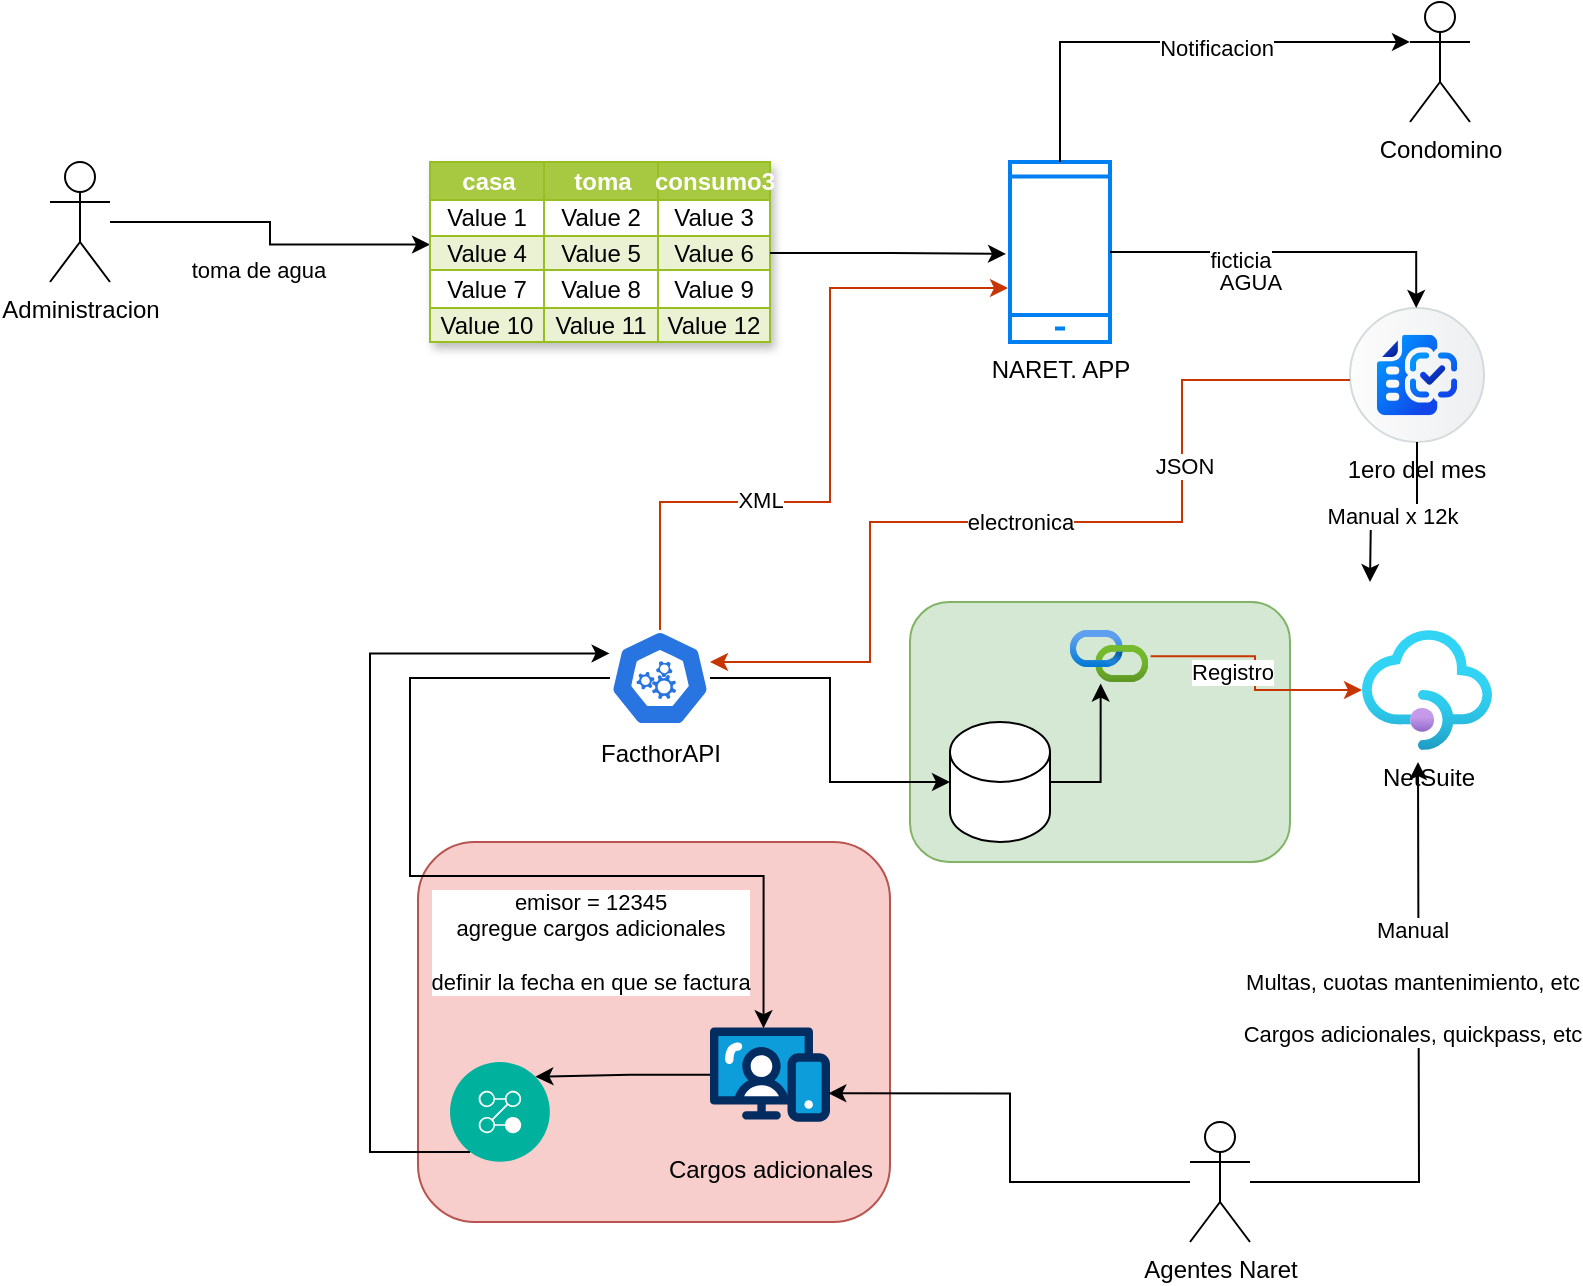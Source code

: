 <mxfile version="28.2.3">
  <diagram name="Page-1" id="op40LLZUEOIVbdoKdECT">
    <mxGraphModel dx="885" dy="503" grid="1" gridSize="10" guides="1" tooltips="1" connect="1" arrows="1" fold="1" page="1" pageScale="1" pageWidth="850" pageHeight="1100" math="0" shadow="0">
      <root>
        <mxCell id="0" />
        <mxCell id="1" parent="0" />
        <mxCell id="HyX5QL3Xb5OBpIaI5bPw-65" value="" style="rounded=1;whiteSpace=wrap;html=1;fillColor=#d5e8d4;strokeColor=#82b366;" vertex="1" parent="1">
          <mxGeometry x="500" y="310" width="190" height="130" as="geometry" />
        </mxCell>
        <mxCell id="HyX5QL3Xb5OBpIaI5bPw-64" value="" style="rounded=1;whiteSpace=wrap;html=1;fillColor=#f8cecc;strokeColor=#b85450;" vertex="1" parent="1">
          <mxGeometry x="254" y="430" width="236" height="190" as="geometry" />
        </mxCell>
        <mxCell id="HyX5QL3Xb5OBpIaI5bPw-24" style="edgeStyle=orthogonalEdgeStyle;rounded=0;orthogonalLoop=1;jettySize=auto;html=1;entryX=0;entryY=0.25;entryDx=0;entryDy=0;" edge="1" parent="1" source="HyX5QL3Xb5OBpIaI5bPw-1" target="HyX5QL3Xb5OBpIaI5bPw-12">
          <mxGeometry relative="1" as="geometry" />
        </mxCell>
        <mxCell id="HyX5QL3Xb5OBpIaI5bPw-25" value="toma de agua" style="edgeLabel;html=1;align=center;verticalAlign=middle;resizable=0;points=[];" vertex="1" connectable="0" parent="HyX5QL3Xb5OBpIaI5bPw-24">
          <mxGeometry x="-0.138" y="2" relative="1" as="geometry">
            <mxPoint y="26" as="offset" />
          </mxGeometry>
        </mxCell>
        <mxCell id="HyX5QL3Xb5OBpIaI5bPw-1" value="Administracion" style="shape=umlActor;verticalLabelPosition=bottom;verticalAlign=top;html=1;outlineConnect=0;" vertex="1" parent="1">
          <mxGeometry x="70" y="90" width="30" height="60" as="geometry" />
        </mxCell>
        <mxCell id="HyX5QL3Xb5OBpIaI5bPw-2" value="NARET. APP" style="html=1;verticalLabelPosition=bottom;align=center;labelBackgroundColor=#ffffff;verticalAlign=top;strokeWidth=2;strokeColor=#0080F0;shadow=0;dashed=0;shape=mxgraph.ios7.icons.smartphone;" vertex="1" parent="1">
          <mxGeometry x="550" y="90" width="50" height="90" as="geometry" />
        </mxCell>
        <mxCell id="HyX5QL3Xb5OBpIaI5bPw-3" value="Assets" style="childLayout=tableLayout;recursiveResize=0;strokeColor=#98bf21;fillColor=#A7C942;shadow=1;" vertex="1" parent="1">
          <mxGeometry x="260" y="90" width="170" height="90" as="geometry" />
        </mxCell>
        <mxCell id="HyX5QL3Xb5OBpIaI5bPw-4" style="shape=tableRow;horizontal=0;startSize=0;swimlaneHead=0;swimlaneBody=0;top=0;left=0;bottom=0;right=0;dropTarget=0;collapsible=0;recursiveResize=0;expand=0;fontStyle=0;strokeColor=inherit;fillColor=#ffffff;" vertex="1" parent="HyX5QL3Xb5OBpIaI5bPw-3">
          <mxGeometry width="170" height="19" as="geometry" />
        </mxCell>
        <mxCell id="HyX5QL3Xb5OBpIaI5bPw-5" value="casa" style="connectable=0;recursiveResize=0;strokeColor=inherit;fillColor=#A7C942;align=center;fontStyle=1;fontColor=#FFFFFF;html=1;" vertex="1" parent="HyX5QL3Xb5OBpIaI5bPw-4">
          <mxGeometry width="57" height="19" as="geometry">
            <mxRectangle width="57" height="19" as="alternateBounds" />
          </mxGeometry>
        </mxCell>
        <mxCell id="HyX5QL3Xb5OBpIaI5bPw-6" value="toma" style="connectable=0;recursiveResize=0;strokeColor=inherit;fillColor=#A7C942;align=center;fontStyle=1;fontColor=#FFFFFF;html=1;" vertex="1" parent="HyX5QL3Xb5OBpIaI5bPw-4">
          <mxGeometry x="57" width="57" height="19" as="geometry">
            <mxRectangle width="57" height="19" as="alternateBounds" />
          </mxGeometry>
        </mxCell>
        <mxCell id="HyX5QL3Xb5OBpIaI5bPw-7" value="consumo3" style="connectable=0;recursiveResize=0;strokeColor=inherit;fillColor=#A7C942;align=center;fontStyle=1;fontColor=#FFFFFF;html=1;" vertex="1" parent="HyX5QL3Xb5OBpIaI5bPw-4">
          <mxGeometry x="114" width="56" height="19" as="geometry">
            <mxRectangle width="56" height="19" as="alternateBounds" />
          </mxGeometry>
        </mxCell>
        <mxCell id="HyX5QL3Xb5OBpIaI5bPw-8" value="" style="shape=tableRow;horizontal=0;startSize=0;swimlaneHead=0;swimlaneBody=0;top=0;left=0;bottom=0;right=0;dropTarget=0;collapsible=0;recursiveResize=0;expand=0;fontStyle=0;strokeColor=inherit;fillColor=#ffffff;" vertex="1" parent="HyX5QL3Xb5OBpIaI5bPw-3">
          <mxGeometry y="19" width="170" height="18" as="geometry" />
        </mxCell>
        <mxCell id="HyX5QL3Xb5OBpIaI5bPw-9" value="Value 1" style="connectable=0;recursiveResize=0;strokeColor=inherit;fillColor=inherit;align=center;whiteSpace=wrap;html=1;" vertex="1" parent="HyX5QL3Xb5OBpIaI5bPw-8">
          <mxGeometry width="57" height="18" as="geometry">
            <mxRectangle width="57" height="18" as="alternateBounds" />
          </mxGeometry>
        </mxCell>
        <mxCell id="HyX5QL3Xb5OBpIaI5bPw-10" value="Value 2" style="connectable=0;recursiveResize=0;strokeColor=inherit;fillColor=inherit;align=center;whiteSpace=wrap;html=1;" vertex="1" parent="HyX5QL3Xb5OBpIaI5bPw-8">
          <mxGeometry x="57" width="57" height="18" as="geometry">
            <mxRectangle width="57" height="18" as="alternateBounds" />
          </mxGeometry>
        </mxCell>
        <mxCell id="HyX5QL3Xb5OBpIaI5bPw-11" value="Value 3" style="connectable=0;recursiveResize=0;strokeColor=inherit;fillColor=inherit;align=center;whiteSpace=wrap;html=1;" vertex="1" parent="HyX5QL3Xb5OBpIaI5bPw-8">
          <mxGeometry x="114" width="56" height="18" as="geometry">
            <mxRectangle width="56" height="18" as="alternateBounds" />
          </mxGeometry>
        </mxCell>
        <mxCell id="HyX5QL3Xb5OBpIaI5bPw-12" value="" style="shape=tableRow;horizontal=0;startSize=0;swimlaneHead=0;swimlaneBody=0;top=0;left=0;bottom=0;right=0;dropTarget=0;collapsible=0;recursiveResize=0;expand=0;fontStyle=1;strokeColor=inherit;fillColor=#EAF2D3;" vertex="1" parent="HyX5QL3Xb5OBpIaI5bPw-3">
          <mxGeometry y="37" width="170" height="17" as="geometry" />
        </mxCell>
        <mxCell id="HyX5QL3Xb5OBpIaI5bPw-13" value="Value 4" style="connectable=0;recursiveResize=0;strokeColor=inherit;fillColor=inherit;whiteSpace=wrap;html=1;" vertex="1" parent="HyX5QL3Xb5OBpIaI5bPw-12">
          <mxGeometry width="57" height="17" as="geometry">
            <mxRectangle width="57" height="17" as="alternateBounds" />
          </mxGeometry>
        </mxCell>
        <mxCell id="HyX5QL3Xb5OBpIaI5bPw-14" value="Value 5" style="connectable=0;recursiveResize=0;strokeColor=inherit;fillColor=inherit;whiteSpace=wrap;html=1;" vertex="1" parent="HyX5QL3Xb5OBpIaI5bPw-12">
          <mxGeometry x="57" width="57" height="17" as="geometry">
            <mxRectangle width="57" height="17" as="alternateBounds" />
          </mxGeometry>
        </mxCell>
        <mxCell id="HyX5QL3Xb5OBpIaI5bPw-15" value="Value 6" style="connectable=0;recursiveResize=0;strokeColor=inherit;fillColor=inherit;whiteSpace=wrap;html=1;" vertex="1" parent="HyX5QL3Xb5OBpIaI5bPw-12">
          <mxGeometry x="114" width="56" height="17" as="geometry">
            <mxRectangle width="56" height="17" as="alternateBounds" />
          </mxGeometry>
        </mxCell>
        <mxCell id="HyX5QL3Xb5OBpIaI5bPw-16" value="" style="shape=tableRow;horizontal=0;startSize=0;swimlaneHead=0;swimlaneBody=0;top=0;left=0;bottom=0;right=0;dropTarget=0;collapsible=0;recursiveResize=0;expand=0;fontStyle=0;strokeColor=inherit;fillColor=#ffffff;" vertex="1" parent="HyX5QL3Xb5OBpIaI5bPw-3">
          <mxGeometry y="54" width="170" height="19" as="geometry" />
        </mxCell>
        <mxCell id="HyX5QL3Xb5OBpIaI5bPw-17" value="Value 7" style="connectable=0;recursiveResize=0;strokeColor=inherit;fillColor=inherit;fontStyle=0;align=center;whiteSpace=wrap;html=1;" vertex="1" parent="HyX5QL3Xb5OBpIaI5bPw-16">
          <mxGeometry width="57" height="19" as="geometry">
            <mxRectangle width="57" height="19" as="alternateBounds" />
          </mxGeometry>
        </mxCell>
        <mxCell id="HyX5QL3Xb5OBpIaI5bPw-18" value="Value 8" style="connectable=0;recursiveResize=0;strokeColor=inherit;fillColor=inherit;fontStyle=0;align=center;whiteSpace=wrap;html=1;" vertex="1" parent="HyX5QL3Xb5OBpIaI5bPw-16">
          <mxGeometry x="57" width="57" height="19" as="geometry">
            <mxRectangle width="57" height="19" as="alternateBounds" />
          </mxGeometry>
        </mxCell>
        <mxCell id="HyX5QL3Xb5OBpIaI5bPw-19" value="Value 9" style="connectable=0;recursiveResize=0;strokeColor=inherit;fillColor=inherit;fontStyle=0;align=center;whiteSpace=wrap;html=1;" vertex="1" parent="HyX5QL3Xb5OBpIaI5bPw-16">
          <mxGeometry x="114" width="56" height="19" as="geometry">
            <mxRectangle width="56" height="19" as="alternateBounds" />
          </mxGeometry>
        </mxCell>
        <mxCell id="HyX5QL3Xb5OBpIaI5bPw-20" value="" style="shape=tableRow;horizontal=0;startSize=0;swimlaneHead=0;swimlaneBody=0;top=0;left=0;bottom=0;right=0;dropTarget=0;collapsible=0;recursiveResize=0;expand=0;fontStyle=1;strokeColor=inherit;fillColor=#EAF2D3;" vertex="1" parent="HyX5QL3Xb5OBpIaI5bPw-3">
          <mxGeometry y="73" width="170" height="17" as="geometry" />
        </mxCell>
        <mxCell id="HyX5QL3Xb5OBpIaI5bPw-21" value="Value 10" style="connectable=0;recursiveResize=0;strokeColor=inherit;fillColor=inherit;whiteSpace=wrap;html=1;" vertex="1" parent="HyX5QL3Xb5OBpIaI5bPw-20">
          <mxGeometry width="57" height="17" as="geometry">
            <mxRectangle width="57" height="17" as="alternateBounds" />
          </mxGeometry>
        </mxCell>
        <mxCell id="HyX5QL3Xb5OBpIaI5bPw-22" value="Value 11" style="connectable=0;recursiveResize=0;strokeColor=inherit;fillColor=inherit;whiteSpace=wrap;html=1;" vertex="1" parent="HyX5QL3Xb5OBpIaI5bPw-20">
          <mxGeometry x="57" width="57" height="17" as="geometry">
            <mxRectangle width="57" height="17" as="alternateBounds" />
          </mxGeometry>
        </mxCell>
        <mxCell id="HyX5QL3Xb5OBpIaI5bPw-23" value="Value 12" style="connectable=0;recursiveResize=0;strokeColor=inherit;fillColor=inherit;whiteSpace=wrap;html=1;" vertex="1" parent="HyX5QL3Xb5OBpIaI5bPw-20">
          <mxGeometry x="114" width="56" height="17" as="geometry">
            <mxRectangle width="56" height="17" as="alternateBounds" />
          </mxGeometry>
        </mxCell>
        <mxCell id="HyX5QL3Xb5OBpIaI5bPw-28" style="edgeStyle=orthogonalEdgeStyle;rounded=0;orthogonalLoop=1;jettySize=auto;html=1;entryX=-0.04;entryY=0.511;entryDx=0;entryDy=0;entryPerimeter=0;" edge="1" parent="1" source="HyX5QL3Xb5OBpIaI5bPw-12" target="HyX5QL3Xb5OBpIaI5bPw-2">
          <mxGeometry relative="1" as="geometry" />
        </mxCell>
        <mxCell id="HyX5QL3Xb5OBpIaI5bPw-29" value="1ero del mes" style="shape=mxgraph.sap.icon;labelPosition=center;verticalLabelPosition=bottom;align=center;verticalAlign=top;strokeWidth=1;strokeColor=#D5DADD;fillColor=#EDEFF0;gradientColor=#FCFCFC;gradientDirection=west;aspect=fixed;SAPIcon=Invoice_Object_Recommendation2" vertex="1" parent="1">
          <mxGeometry x="720" y="163" width="67" height="67" as="geometry" />
        </mxCell>
        <mxCell id="HyX5QL3Xb5OBpIaI5bPw-30" style="edgeStyle=orthogonalEdgeStyle;rounded=0;orthogonalLoop=1;jettySize=auto;html=1;entryX=0.494;entryY=0;entryDx=0;entryDy=0;entryPerimeter=0;" edge="1" parent="1" source="HyX5QL3Xb5OBpIaI5bPw-2" target="HyX5QL3Xb5OBpIaI5bPw-29">
          <mxGeometry relative="1" as="geometry" />
        </mxCell>
        <mxCell id="HyX5QL3Xb5OBpIaI5bPw-34" value="ficticia" style="edgeLabel;html=1;align=center;verticalAlign=middle;resizable=0;points=[];" vertex="1" connectable="0" parent="HyX5QL3Xb5OBpIaI5bPw-30">
          <mxGeometry x="-0.28" y="-4" relative="1" as="geometry">
            <mxPoint as="offset" />
          </mxGeometry>
        </mxCell>
        <mxCell id="HyX5QL3Xb5OBpIaI5bPw-53" value="AGUA" style="edgeLabel;html=1;align=center;verticalAlign=middle;resizable=0;points=[];" vertex="1" connectable="0" parent="HyX5QL3Xb5OBpIaI5bPw-30">
          <mxGeometry x="0.062" y="-4" relative="1" as="geometry">
            <mxPoint x="-26" y="11" as="offset" />
          </mxGeometry>
        </mxCell>
        <mxCell id="HyX5QL3Xb5OBpIaI5bPw-31" value="Condomino" style="shape=umlActor;verticalLabelPosition=bottom;verticalAlign=top;html=1;outlineConnect=0;" vertex="1" parent="1">
          <mxGeometry x="750" y="10" width="30" height="60" as="geometry" />
        </mxCell>
        <mxCell id="HyX5QL3Xb5OBpIaI5bPw-32" style="edgeStyle=orthogonalEdgeStyle;rounded=0;orthogonalLoop=1;jettySize=auto;html=1;entryX=0;entryY=0.333;entryDx=0;entryDy=0;entryPerimeter=0;" edge="1" parent="1" source="HyX5QL3Xb5OBpIaI5bPw-2" target="HyX5QL3Xb5OBpIaI5bPw-31">
          <mxGeometry relative="1" as="geometry">
            <Array as="points">
              <mxPoint x="575" y="30" />
            </Array>
          </mxGeometry>
        </mxCell>
        <mxCell id="HyX5QL3Xb5OBpIaI5bPw-33" value="Notificacion" style="edgeLabel;html=1;align=center;verticalAlign=middle;resizable=0;points=[];" vertex="1" connectable="0" parent="HyX5QL3Xb5OBpIaI5bPw-32">
          <mxGeometry x="0.174" y="-3" relative="1" as="geometry">
            <mxPoint as="offset" />
          </mxGeometry>
        </mxCell>
        <mxCell id="HyX5QL3Xb5OBpIaI5bPw-41" style="edgeStyle=orthogonalEdgeStyle;rounded=0;orthogonalLoop=1;jettySize=auto;html=1;fillColor=#fa6800;strokeColor=#C73500;exitX=1.033;exitY=0.505;exitDx=0;exitDy=0;exitPerimeter=0;" edge="1" parent="1" source="HyX5QL3Xb5OBpIaI5bPw-47" target="HyX5QL3Xb5OBpIaI5bPw-40">
          <mxGeometry relative="1" as="geometry">
            <mxPoint x="610" y="341" as="sourcePoint" />
          </mxGeometry>
        </mxCell>
        <mxCell id="HyX5QL3Xb5OBpIaI5bPw-42" value="Registro" style="edgeLabel;html=1;align=center;verticalAlign=middle;resizable=0;points=[];" vertex="1" connectable="0" parent="HyX5QL3Xb5OBpIaI5bPw-41">
          <mxGeometry x="0.095" y="-3" relative="1" as="geometry">
            <mxPoint x="-9" y="-7" as="offset" />
          </mxGeometry>
        </mxCell>
        <mxCell id="HyX5QL3Xb5OBpIaI5bPw-36" value="FacthorAPI" style="aspect=fixed;sketch=0;html=1;dashed=0;whitespace=wrap;verticalLabelPosition=bottom;verticalAlign=top;fillColor=#2875E2;strokeColor=#ffffff;points=[[0.005,0.63,0],[0.1,0.2,0],[0.9,0.2,0],[0.5,0,0],[0.995,0.63,0],[0.72,0.99,0],[0.5,1,0],[0.28,0.99,0]];shape=mxgraph.kubernetes.icon2;prIcon=api" vertex="1" parent="1">
          <mxGeometry x="350" y="324" width="50" height="48" as="geometry" />
        </mxCell>
        <mxCell id="HyX5QL3Xb5OBpIaI5bPw-37" style="edgeStyle=orthogonalEdgeStyle;rounded=0;orthogonalLoop=1;jettySize=auto;html=1;exitX=0.052;exitY=0.468;exitDx=0;exitDy=0;exitPerimeter=0;fillColor=#fa6800;strokeColor=#C73500;" edge="1" parent="1">
          <mxGeometry relative="1" as="geometry">
            <mxPoint x="720.004" y="199.036" as="sourcePoint" />
            <mxPoint x="400" y="340" as="targetPoint" />
            <Array as="points">
              <mxPoint x="636" y="199" />
              <mxPoint x="636" y="270" />
              <mxPoint x="480" y="270" />
              <mxPoint x="480" y="340" />
              <mxPoint x="402" y="340" />
            </Array>
          </mxGeometry>
        </mxCell>
        <mxCell id="HyX5QL3Xb5OBpIaI5bPw-38" value="electronica" style="edgeLabel;html=1;align=center;verticalAlign=middle;resizable=0;points=[];" vertex="1" connectable="0" parent="HyX5QL3Xb5OBpIaI5bPw-37">
          <mxGeometry x="0.109" y="-1" relative="1" as="geometry">
            <mxPoint x="19" y="1" as="offset" />
          </mxGeometry>
        </mxCell>
        <mxCell id="HyX5QL3Xb5OBpIaI5bPw-52" value="JSON" style="edgeLabel;html=1;align=center;verticalAlign=middle;resizable=0;points=[];" vertex="1" connectable="0" parent="HyX5QL3Xb5OBpIaI5bPw-37">
          <mxGeometry x="-0.451" y="1" relative="1" as="geometry">
            <mxPoint as="offset" />
          </mxGeometry>
        </mxCell>
        <mxCell id="HyX5QL3Xb5OBpIaI5bPw-39" style="edgeStyle=orthogonalEdgeStyle;rounded=0;orthogonalLoop=1;jettySize=auto;html=1;entryX=-0.02;entryY=0.7;entryDx=0;entryDy=0;entryPerimeter=0;fillColor=#fa6800;strokeColor=#C73500;exitX=0.5;exitY=0;exitDx=0;exitDy=0;exitPerimeter=0;" edge="1" parent="1" source="HyX5QL3Xb5OBpIaI5bPw-36" target="HyX5QL3Xb5OBpIaI5bPw-2">
          <mxGeometry relative="1" as="geometry">
            <Array as="points">
              <mxPoint x="375" y="260" />
              <mxPoint x="460" y="260" />
              <mxPoint x="460" y="153" />
            </Array>
          </mxGeometry>
        </mxCell>
        <mxCell id="HyX5QL3Xb5OBpIaI5bPw-46" value="XML" style="edgeLabel;html=1;align=center;verticalAlign=middle;resizable=0;points=[];" vertex="1" connectable="0" parent="HyX5QL3Xb5OBpIaI5bPw-39">
          <mxGeometry x="0.066" y="-3" relative="1" as="geometry">
            <mxPoint x="-38" y="34" as="offset" />
          </mxGeometry>
        </mxCell>
        <mxCell id="HyX5QL3Xb5OBpIaI5bPw-40" value="NetSuite" style="image;aspect=fixed;html=1;points=[];align=center;fontSize=12;image=img/lib/azure2/app_services/API_Management_Services.svg;" vertex="1" parent="1">
          <mxGeometry x="726" y="324" width="65" height="60" as="geometry" />
        </mxCell>
        <mxCell id="HyX5QL3Xb5OBpIaI5bPw-43" style="edgeStyle=orthogonalEdgeStyle;rounded=0;orthogonalLoop=1;jettySize=auto;html=1;" edge="1" parent="1" source="HyX5QL3Xb5OBpIaI5bPw-29">
          <mxGeometry relative="1" as="geometry">
            <mxPoint x="730" y="300" as="targetPoint" />
          </mxGeometry>
        </mxCell>
        <mxCell id="HyX5QL3Xb5OBpIaI5bPw-44" value="Manual x 12k" style="edgeLabel;html=1;align=center;verticalAlign=middle;resizable=0;points=[];" vertex="1" connectable="0" parent="HyX5QL3Xb5OBpIaI5bPw-43">
          <mxGeometry x="0.029" y="2" relative="1" as="geometry">
            <mxPoint as="offset" />
          </mxGeometry>
        </mxCell>
        <mxCell id="HyX5QL3Xb5OBpIaI5bPw-47" value="" style="image;aspect=fixed;html=1;points=[];align=center;fontSize=12;image=img/lib/azure2/devops/API_Connections.svg;" vertex="1" parent="1">
          <mxGeometry x="580" y="324" width="39.01" height="26" as="geometry" />
        </mxCell>
        <mxCell id="HyX5QL3Xb5OBpIaI5bPw-49" value="" style="shape=cylinder3;whiteSpace=wrap;html=1;boundedLbl=1;backgroundOutline=1;size=15;" vertex="1" parent="1">
          <mxGeometry x="520" y="370" width="50" height="60" as="geometry" />
        </mxCell>
        <mxCell id="HyX5QL3Xb5OBpIaI5bPw-51" style="edgeStyle=orthogonalEdgeStyle;rounded=0;orthogonalLoop=1;jettySize=auto;html=1;entryX=0;entryY=0.5;entryDx=0;entryDy=0;entryPerimeter=0;" edge="1" parent="1" source="HyX5QL3Xb5OBpIaI5bPw-36" target="HyX5QL3Xb5OBpIaI5bPw-49">
          <mxGeometry relative="1" as="geometry" />
        </mxCell>
        <mxCell id="HyX5QL3Xb5OBpIaI5bPw-55" style="edgeStyle=orthogonalEdgeStyle;rounded=0;orthogonalLoop=1;jettySize=auto;html=1;" edge="1" parent="1" source="HyX5QL3Xb5OBpIaI5bPw-54">
          <mxGeometry relative="1" as="geometry">
            <mxPoint x="754" y="390" as="targetPoint" />
          </mxGeometry>
        </mxCell>
        <mxCell id="HyX5QL3Xb5OBpIaI5bPw-56" value="&lt;div&gt;Manual&lt;/div&gt;&lt;div&gt;&lt;br&gt;&lt;/div&gt;&lt;div&gt;Multas, cuotas mantenimiento, etc&lt;/div&gt;&lt;div&gt;&lt;br&gt;&lt;/div&gt;&lt;div&gt;Cargos adicionales, quickpass, etc&lt;/div&gt;" style="edgeLabel;html=1;align=center;verticalAlign=middle;resizable=0;points=[];" vertex="1" connectable="0" parent="HyX5QL3Xb5OBpIaI5bPw-55">
          <mxGeometry x="-0.111" y="1" relative="1" as="geometry">
            <mxPoint x="-3" y="-54" as="offset" />
          </mxGeometry>
        </mxCell>
        <mxCell id="HyX5QL3Xb5OBpIaI5bPw-54" value="Agentes Naret" style="shape=umlActor;verticalLabelPosition=bottom;verticalAlign=top;html=1;outlineConnect=0;" vertex="1" parent="1">
          <mxGeometry x="640" y="570" width="30" height="60" as="geometry" />
        </mxCell>
        <mxCell id="HyX5QL3Xb5OBpIaI5bPw-59" style="edgeStyle=orthogonalEdgeStyle;rounded=0;orthogonalLoop=1;jettySize=auto;html=1;entryX=0.393;entryY=1.029;entryDx=0;entryDy=0;entryPerimeter=0;" edge="1" parent="1" source="HyX5QL3Xb5OBpIaI5bPw-49" target="HyX5QL3Xb5OBpIaI5bPw-47">
          <mxGeometry relative="1" as="geometry" />
        </mxCell>
        <mxCell id="HyX5QL3Xb5OBpIaI5bPw-69" style="edgeStyle=orthogonalEdgeStyle;rounded=0;orthogonalLoop=1;jettySize=auto;html=1;entryX=1;entryY=0;entryDx=0;entryDy=0;" edge="1" parent="1" source="HyX5QL3Xb5OBpIaI5bPw-60" target="HyX5QL3Xb5OBpIaI5bPw-66">
          <mxGeometry relative="1" as="geometry" />
        </mxCell>
        <mxCell id="HyX5QL3Xb5OBpIaI5bPw-60" value="Cargos adicionales" style="verticalLabelPosition=bottom;aspect=fixed;html=1;shape=mxgraph.salesforce.web;fillColorStyles=fillColor2,fillColor3,fillColor4;fillColor2=#032d60;fillColor3=#0d9dda;fillColor4=#ffffff;fillColor=none;strokeColor=none;" vertex="1" parent="1">
          <mxGeometry x="400" y="522.6" width="60" height="47.4" as="geometry" />
        </mxCell>
        <mxCell id="HyX5QL3Xb5OBpIaI5bPw-61" style="edgeStyle=orthogonalEdgeStyle;rounded=0;orthogonalLoop=1;jettySize=auto;html=1;entryX=0.986;entryY=0.699;entryDx=0;entryDy=0;entryPerimeter=0;" edge="1" parent="1" source="HyX5QL3Xb5OBpIaI5bPw-54" target="HyX5QL3Xb5OBpIaI5bPw-60">
          <mxGeometry relative="1" as="geometry" />
        </mxCell>
        <mxCell id="HyX5QL3Xb5OBpIaI5bPw-62" style="edgeStyle=orthogonalEdgeStyle;rounded=0;orthogonalLoop=1;jettySize=auto;html=1;entryX=0.446;entryY=0.007;entryDx=0;entryDy=0;entryPerimeter=0;" edge="1" parent="1" source="HyX5QL3Xb5OBpIaI5bPw-36" target="HyX5QL3Xb5OBpIaI5bPw-60">
          <mxGeometry relative="1" as="geometry">
            <Array as="points">
              <mxPoint x="250" y="348" />
              <mxPoint x="250" y="447" />
              <mxPoint x="427" y="447" />
            </Array>
          </mxGeometry>
        </mxCell>
        <mxCell id="HyX5QL3Xb5OBpIaI5bPw-63" value="&lt;div&gt;emisor = 12345&lt;/div&gt;&lt;div&gt;agregue cargos adicionales&lt;/div&gt;&lt;div&gt;&lt;br&gt;&lt;/div&gt;&lt;div&gt;definir la fecha en que se factura&lt;/div&gt;" style="edgeLabel;html=1;align=center;verticalAlign=middle;resizable=0;points=[];" vertex="1" connectable="0" parent="HyX5QL3Xb5OBpIaI5bPw-62">
          <mxGeometry x="0.232" y="-1" relative="1" as="geometry">
            <mxPoint x="10" y="32" as="offset" />
          </mxGeometry>
        </mxCell>
        <mxCell id="HyX5QL3Xb5OBpIaI5bPw-66" value="" style="image;aspect=fixed;perimeter=ellipsePerimeter;html=1;align=center;shadow=0;dashed=0;fontColor=#4277BB;labelBackgroundColor=default;fontSize=12;spacingTop=3;image=img/lib/ibm/management/process_management.svg;" vertex="1" parent="1">
          <mxGeometry x="270" y="540" width="50" height="50" as="geometry" />
        </mxCell>
        <mxCell id="HyX5QL3Xb5OBpIaI5bPw-67" style="edgeStyle=orthogonalEdgeStyle;rounded=0;orthogonalLoop=1;jettySize=auto;html=1;entryX=-0.004;entryY=0.244;entryDx=0;entryDy=0;entryPerimeter=0;" edge="1" parent="1" source="HyX5QL3Xb5OBpIaI5bPw-66" target="HyX5QL3Xb5OBpIaI5bPw-36">
          <mxGeometry relative="1" as="geometry">
            <Array as="points">
              <mxPoint x="230" y="585" />
              <mxPoint x="230" y="336" />
            </Array>
          </mxGeometry>
        </mxCell>
      </root>
    </mxGraphModel>
  </diagram>
</mxfile>
